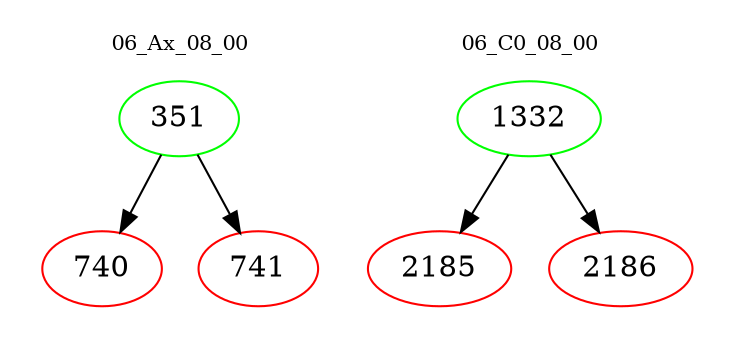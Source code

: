 digraph{
subgraph cluster_0 {
color = white
label = "06_Ax_08_00";
fontsize=10;
T0_351 [label="351", color="green"]
T0_351 -> T0_740 [color="black"]
T0_740 [label="740", color="red"]
T0_351 -> T0_741 [color="black"]
T0_741 [label="741", color="red"]
}
subgraph cluster_1 {
color = white
label = "06_C0_08_00";
fontsize=10;
T1_1332 [label="1332", color="green"]
T1_1332 -> T1_2185 [color="black"]
T1_2185 [label="2185", color="red"]
T1_1332 -> T1_2186 [color="black"]
T1_2186 [label="2186", color="red"]
}
}
